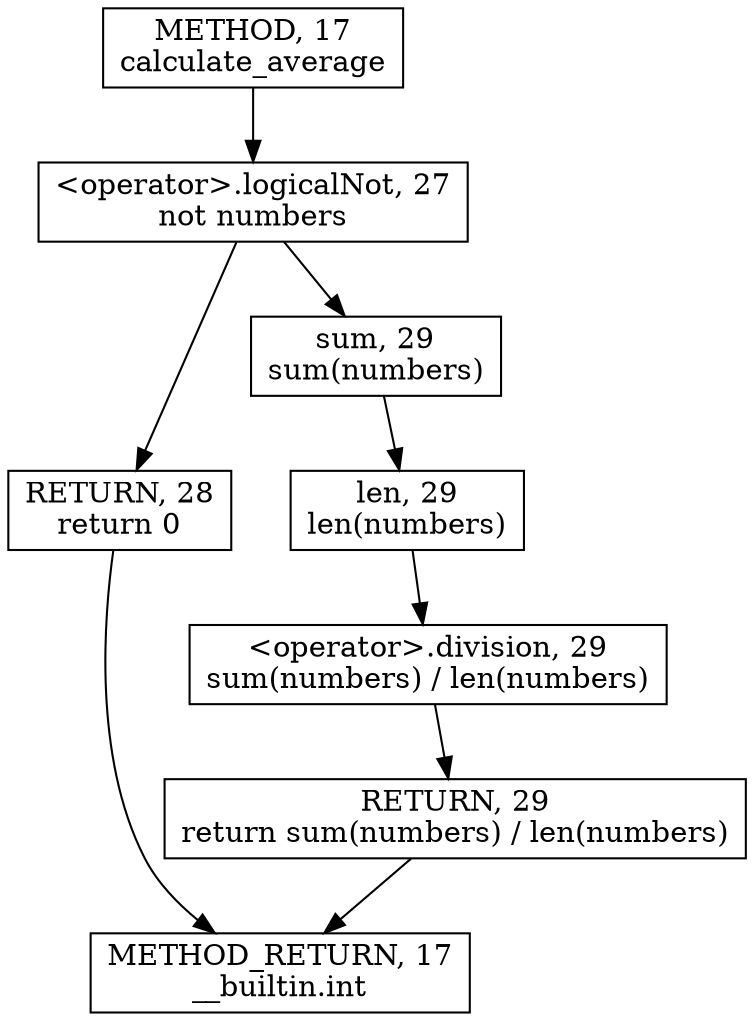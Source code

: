 digraph "calculate_average" {  
node [shape="rect"];  
"146028888068" [label = <RETURN, 29<BR/>return sum(numbers) / len(numbers)> ]
"30064771125" [label = <&lt;operator&gt;.logicalNot, 27<BR/>not numbers> ]
"30064771128" [label = <&lt;operator&gt;.division, 29<BR/>sum(numbers) / len(numbers)> ]
"146028888067" [label = <RETURN, 28<BR/>return 0> ]
"30064771126" [label = <sum, 29<BR/>sum(numbers)> ]
"30064771127" [label = <len, 29<BR/>len(numbers)> ]
"111669149702" [label = <METHOD, 17<BR/>calculate_average> ]
"128849018886" [label = <METHOD_RETURN, 17<BR/>__builtin.int> ]
  "146028888068" -> "128849018886" 
  "30064771125" -> "146028888067" 
  "30064771125" -> "30064771126" 
  "30064771128" -> "146028888068" 
  "146028888067" -> "128849018886" 
  "30064771126" -> "30064771127" 
  "30064771127" -> "30064771128" 
  "111669149702" -> "30064771125" 
}
